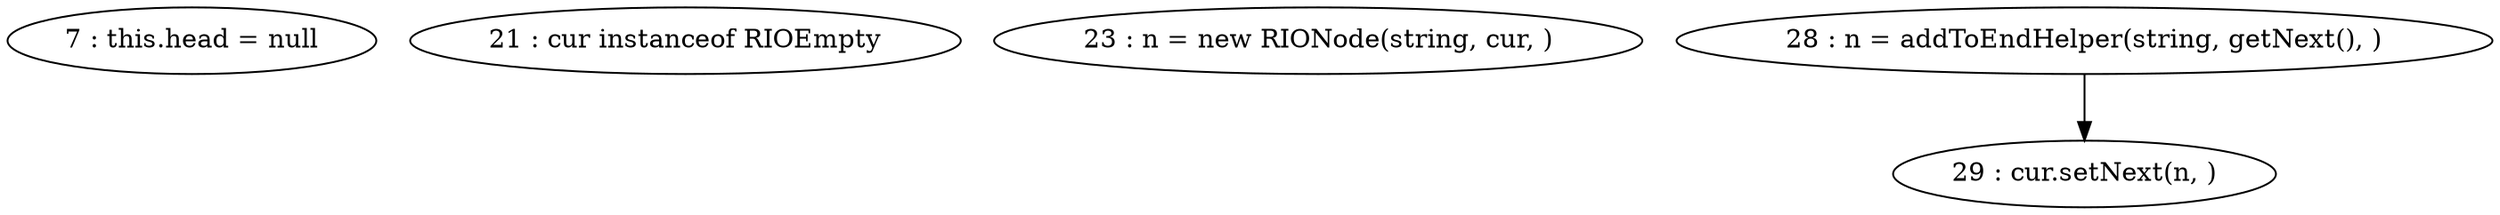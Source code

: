 digraph G {
"7 : this.head = null"
"21 : cur instanceof RIOEmpty"
"23 : n = new RIONode(string, cur, )"
"28 : n = addToEndHelper(string, getNext(), )"
"28 : n = addToEndHelper(string, getNext(), )" -> "29 : cur.setNext(n, )"
"29 : cur.setNext(n, )"
}
